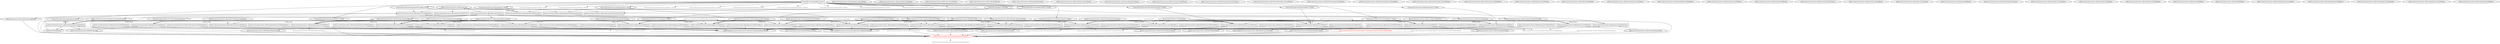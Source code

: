 digraph "" {
    subgraph "cluster_auth" {
      graph [fontsize="12.0", label="Module: auth", penwidth="0.5", style="rounded"];
      "github.com/cosmos/cosmos-sdk/x/auth.provideModule"[color="black", fontcolor="black", penwidth="1.5", shape="box"];
      "github.com/cosmos/cosmos-sdk/x/auth.provideModuleBasic"[color="black", fontcolor="black", penwidth="1.5", shape="box"];
    }

    subgraph "cluster_authz" {
      graph [fontsize="12.0", label="Module: authz", penwidth="0.5", style="rounded"];
      "github.com/cosmos/cosmos-sdk/x/authz/module.provideModule"[color="black", fontcolor="black", penwidth="1.5", shape="box"];
      "github.com/cosmos/cosmos-sdk/x/authz/module.provideModuleBasic"[color="black", fontcolor="black", penwidth="1.5", shape="box"];
    }

    subgraph "cluster_bank" {
      graph [fontsize="12.0", label="Module: bank", penwidth="0.5", style="rounded"];
      "github.com/cosmos/cosmos-sdk/x/bank.provideModule"[color="black", fontcolor="black", penwidth="1.5", shape="box"];
      "github.com/cosmos/cosmos-sdk/x/bank.provideModuleBasic"[color="black", fontcolor="black", penwidth="1.5", shape="box"];
    }

    subgraph "cluster_capability" {
      graph [fontsize="12.0", label="Module: capability", penwidth="0.5", style="rounded"];
      "github.com/cosmos/cosmos-sdk/x/capability.provideModule"[color="black", fontcolor="black", penwidth="1.5", shape="box"];
      "github.com/cosmos/cosmos-sdk/x/capability.provideModuleBasic"[color="black", fontcolor="black", penwidth="1.5", shape="box"];
    }

    subgraph "cluster_consensus" {
      graph [fontsize="12.0", label="Module: consensus", penwidth="0.5", style="rounded"];
      "github.com/cosmos/cosmos-sdk/x/consensus.provideModule"[color="black", fontcolor="black", penwidth="1.5", shape="box"];
      "github.com/cosmos/cosmos-sdk/x/consensus.provideModuleBasic"[color="black", fontcolor="black", penwidth="1.5", shape="box"];
    }

    subgraph "cluster_crisis" {
      graph [fontsize="12.0", label="Module: crisis", penwidth="0.5", style="rounded"];
      "github.com/cosmos/cosmos-sdk/x/crisis.provideModule"[color="black", fontcolor="black", penwidth="1.5", shape="box"];
      "github.com/cosmos/cosmos-sdk/x/crisis.provideModuleBasic"[color="black", fontcolor="black", penwidth="1.5", shape="box"];
    }

    subgraph "cluster_distribution" {
      graph [fontsize="12.0", label="Module: distribution", penwidth="0.5", style="rounded"];
      "github.com/cosmos/cosmos-sdk/x/distribution.provideModule"[color="black", fontcolor="black", penwidth="1.5", shape="box"];
      "github.com/cosmos/cosmos-sdk/x/distribution.provideModuleBasic"[color="black", fontcolor="black", penwidth="1.5", shape="box"];
    }

    subgraph "cluster_evidence" {
      graph [fontsize="12.0", label="Module: evidence", penwidth="0.5", style="rounded"];
      "github.com/cosmos/cosmos-sdk/x/evidence.provideModule"[color="black", fontcolor="black", penwidth="1.5", shape="box"];
      "github.com/cosmos/cosmos-sdk/x/evidence.provideModuleBasic"[color="black", fontcolor="black", penwidth="1.5", shape="box"];
    }

    subgraph "cluster_feegrant" {
      graph [fontsize="12.0", label="Module: feegrant", penwidth="0.5", style="rounded"];
      "github.com/cosmos/cosmos-sdk/x/feegrant/module.provideModule"[color="black", fontcolor="black", penwidth="1.5", shape="box"];
      "github.com/cosmos/cosmos-sdk/x/feegrant/module.provideModuleBasic"[color="black", fontcolor="black", penwidth="1.5", shape="box"];
    }

    subgraph "cluster_genutil" {
      graph [fontsize="12.0", label="Module: genutil", penwidth="0.5", style="rounded"];
      "github.com/cosmos/cosmos-sdk/x/genutil.provideModule"[color="black", fontcolor="black", penwidth="1.5", shape="box"];
      "github.com/cosmos/cosmos-sdk/x/genutil.provideModuleBasic"[color="black", fontcolor="black", penwidth="1.5", shape="box"];
    }

    subgraph "cluster_gov" {
      graph [fontsize="12.0", label="Module: gov", penwidth="0.5", style="rounded"];
      "github.com/cosmos/cosmos-sdk/x/gov.provideKeyTable"[color="black", fontcolor="black", penwidth="1.5", shape="box"];
      "github.com/cosmos/cosmos-sdk/x/gov.provideModule"[color="black", fontcolor="black", penwidth="1.5", shape="box"];
      "github.com/cosmos/cosmos-sdk/x/gov.provideModuleBasic"[color="black", fontcolor="black", penwidth="1.5", shape="box"];
    }

    subgraph "cluster_group" {
      graph [fontsize="12.0", label="Module: group", penwidth="0.5", style="rounded"];
      "github.com/cosmos/cosmos-sdk/x/group/module.provideModule"[color="black", fontcolor="black", penwidth="1.5", shape="box"];
      "github.com/cosmos/cosmos-sdk/x/group/module.provideModuleBasic"[color="black", fontcolor="black", penwidth="1.5", shape="box"];
    }

    subgraph "cluster_mint" {
      graph [fontsize="12.0", label="Module: mint", penwidth="0.5", style="rounded"];
      "github.com/cosmos/cosmos-sdk/x/mint.provideModule"[color="black", fontcolor="black", penwidth="1.5", shape="box"];
      "github.com/cosmos/cosmos-sdk/x/mint.provideModuleBasic"[color="black", fontcolor="black", penwidth="1.5", shape="box"];
    }

    subgraph "cluster_nft" {
      graph [fontsize="12.0", label="Module: nft", penwidth="0.5", style="rounded"];
      "github.com/cosmos/cosmos-sdk/x/nft/module.provideModule"[color="black", fontcolor="black", penwidth="1.5", shape="box"];
      "github.com/cosmos/cosmos-sdk/x/nft/module.provideModuleBasic"[color="black", fontcolor="black", penwidth="1.5", shape="box"];
    }

    subgraph "cluster_params" {
      graph [fontsize="12.0", label="Module: params", penwidth="0.5", style="rounded"];
      "github.com/cosmos/cosmos-sdk/x/params.provideModule"[color="black", fontcolor="black", penwidth="1.5", shape="box"];
      "github.com/cosmos/cosmos-sdk/x/params.provideModuleBasic"[color="black", fontcolor="black", penwidth="1.5", shape="box"];
      "github.com/cosmos/cosmos-sdk/x/params.provideSubspace"[color="black", fontcolor="black", penwidth="1.5", shape="box"];
    }

    subgraph "cluster_runtime" {
      graph [fontsize="12.0", label="Module: runtime", penwidth="0.5", style="rounded"];
      "github.com/cosmos/cosmos-sdk/runtime.provideAppBuilder"[color="black", fontcolor="black", penwidth="1.5", shape="box"];
      "github.com/cosmos/cosmos-sdk/runtime.provideCodecs"[color="black", fontcolor="black", penwidth="1.5", shape="box"];
      "github.com/cosmos/cosmos-sdk/runtime.provideDeliverTx"[color="black", fontcolor="black", penwidth="1.5", shape="box"];
      "github.com/cosmos/cosmos-sdk/runtime.provideKVStoreKey"[color="black", fontcolor="black", penwidth="1.5", shape="box"];
      "github.com/cosmos/cosmos-sdk/runtime.provideMemoryStoreKey"[color="black", fontcolor="black", penwidth="1.5", shape="box"];
      "github.com/cosmos/cosmos-sdk/runtime.provideTransientStoreKey"[color="black", fontcolor="black", penwidth="1.5", shape="box"];
    }

    subgraph "cluster_slashing" {
      graph [fontsize="12.0", label="Module: slashing", penwidth="0.5", style="rounded"];
      "github.com/cosmos/cosmos-sdk/x/slashing.provideModule"[color="black", fontcolor="black", penwidth="1.5", shape="box"];
      "github.com/cosmos/cosmos-sdk/x/slashing.provideModuleBasic"[color="black", fontcolor="black", penwidth="1.5", shape="box"];
    }

    subgraph "cluster_staking" {
      graph [fontsize="12.0", label="Module: staking", penwidth="0.5", style="rounded"];
      "github.com/cosmos/cosmos-sdk/x/staking.provideModule"[color="black", fontcolor="black", penwidth="1.5", shape="box"];
      "github.com/cosmos/cosmos-sdk/x/staking.provideModuleBasic"[color="black", fontcolor="black", penwidth="1.5", shape="box"];
    }

    subgraph "cluster_tx" {
      graph [fontsize="12.0", label="Module: tx", penwidth="0.5", style="rounded"];
      "github.com/cosmos/cosmos-sdk/x/auth/tx/module.provideModule"[color="black", fontcolor="black", penwidth="1.5", shape="box"];
    }

    subgraph "cluster_upgrade" {
      graph [fontsize="12.0", label="Module: upgrade", penwidth="0.5", style="rounded"];
      "github.com/cosmos/cosmos-sdk/x/upgrade.provideModule"[color="black", fontcolor="black", penwidth="1.5", shape="box"];
      "github.com/cosmos/cosmos-sdk/x/upgrade.provideModuleBasic"[color="black", fontcolor="black", penwidth="1.5", shape="box"];
    }

    subgraph "cluster_vesting" {
      graph [fontsize="12.0", label="Module: vesting", penwidth="0.5", style="rounded"];
      "github.com/cosmos/cosmos-sdk/x/auth/vesting.provideModule"[color="black", fontcolor="black", penwidth="1.5", shape="box"];
      "github.com/cosmos/cosmos-sdk/x/auth/vesting.provideModuleBasic"[color="black", fontcolor="black", penwidth="1.5", shape="box"];
    }

  "*cosmossdk.io/api/cosmos/app/runtime/v1alpha1.Module"[color="black", fontcolor="black", penwidth="1.5"];
  "*cosmossdk.io/api/cosmos/app/v1alpha1.Config"[color="lightgrey", fontcolor="dimgrey", penwidth="0.5"];
  "*cosmossdk.io/api/cosmos/auth/module/v1.Module"[color="black", fontcolor="black", penwidth="1.5"];
  "*cosmossdk.io/api/cosmos/authz/module/v1.Module"[color="lightgrey", fontcolor="dimgrey", penwidth="0.5"];
  "*cosmossdk.io/api/cosmos/bank/module/v1.Module"[color="black", fontcolor="black", penwidth="1.5"];
  "*cosmossdk.io/api/cosmos/capability/module/v1.Module"[color="black", fontcolor="black", penwidth="1.5"];
  "*cosmossdk.io/api/cosmos/consensus/module/v1.Module"[color="lightgrey", fontcolor="dimgrey", penwidth="0.5"];
  "*cosmossdk.io/api/cosmos/crisis/module/v1.Module"[color="black", fontcolor="black", penwidth="1.5"];
  "*cosmossdk.io/api/cosmos/distribution/module/v1.Module"[color="black", fontcolor="black", penwidth="1.5"];
  "*cosmossdk.io/api/cosmos/evidence/module/v1.Module"[color="lightgrey", fontcolor="dimgrey", penwidth="0.5"];
  "*cosmossdk.io/api/cosmos/feegrant/module/v1.Module"[color="lightgrey", fontcolor="dimgrey", penwidth="0.5"];
  "*cosmossdk.io/api/cosmos/genutil/module/v1.Module"[color="lightgrey", fontcolor="dimgrey", penwidth="0.5"];
  "*cosmossdk.io/api/cosmos/gov/module/v1.Module"[color="black", fontcolor="black", penwidth="1.5"];
  "*cosmossdk.io/api/cosmos/group/module/v1.Module"[color="black", fontcolor="black", penwidth="1.5"];
  "*cosmossdk.io/api/cosmos/mint/module/v1.Module"[color="black", fontcolor="black", penwidth="1.5"];
  "*cosmossdk.io/api/cosmos/nft/module/v1.Module"[color="lightgrey", fontcolor="dimgrey", penwidth="0.5"];
  "*cosmossdk.io/api/cosmos/params/module/v1.Module"[color="lightgrey", fontcolor="dimgrey", penwidth="0.5"];
  "*cosmossdk.io/api/cosmos/slashing/module/v1.Module"[color="lightgrey", fontcolor="dimgrey", penwidth="0.5"];
  "*cosmossdk.io/api/cosmos/staking/module/v1.Module"[color="black", fontcolor="black", penwidth="1.5"];
  "*cosmossdk.io/api/cosmos/tx/module/v1.Module"[color="black", fontcolor="black", penwidth="1.5"];
  "*cosmossdk.io/api/cosmos/upgrade/module/v1.Module"[color="black", fontcolor="black", penwidth="1.5"];
  "*cosmossdk.io/api/cosmos/vesting/module/v1.Module"[color="lightgrey", fontcolor="dimgrey", penwidth="0.5"];
  "*github.com/cosmos/cosmos-sdk/baseapp.MsgServiceRouter"[color="black", fontcolor="black", penwidth="1.5"];
  "*github.com/cosmos/cosmos-sdk/codec.LegacyAmino"[color="black", fontcolor="black", penwidth="1.5"];
  "*github.com/cosmos/cosmos-sdk/runtime.App"[color="black", fontcolor="black", penwidth="1.5"];
  "*github.com/cosmos/cosmos-sdk/runtime.AppBuilder"[color="black", fontcolor="black", penwidth="1.5"];
  "*github.com/cosmos/cosmos-sdk/store/types.KVStoreKey"[color="black", fontcolor="black", penwidth="1.5"];
  "*github.com/cosmos/cosmos-sdk/store/types.MemoryStoreKey"[color="black", fontcolor="black", penwidth="1.5"];
  "*github.com/cosmos/cosmos-sdk/store/types.TransientStoreKey"[color="black", fontcolor="black", penwidth="1.5"];
  "*github.com/cosmos/cosmos-sdk/x/capability/keeper.Keeper"[color="black", fontcolor="black", penwidth="1.5"];
  "*github.com/cosmos/cosmos-sdk/x/crisis/keeper.Keeper"[color="black", fontcolor="black", penwidth="1.5"];
  "*github.com/cosmos/cosmos-sdk/x/gov/keeper.Keeper"[color="black", fontcolor="black", penwidth="1.5"];
  "*github.com/cosmos/cosmos-sdk/x/staking/keeper.Keeper"[color="black", fontcolor="black", penwidth="1.5"];
  "[]github.com/cosmos/cosmos-sdk/x/gov/types/v1beta1.HandlerRoute"[color="lightgrey", comment="many-per-container", fontcolor="dimgrey", penwidth="0.5"];
  "[]runtime.BaseAppOption"[color="black", comment="many-per-container", fontcolor="black", penwidth="1.5"];
  "cosmossdk.io/core/appconfig.Compose"[color="black", fontcolor="black", penwidth="1.5", shape="box"];
  "cosmossdk.io/depinject.ModuleKey"[color="black", fontcolor="black", penwidth="1.5"];
  "cosmossdk.io/depinject.OwnModuleKey"[color="black", fontcolor="black", penwidth="1.5"];
  "func(types.RequestDeliverTx) types.ResponseDeliverTx"[color="black", fontcolor="black", penwidth="1.5"];
  "github.com/cosmos/cosmos-sdk/client.TxConfig"[color="black", fontcolor="black", penwidth="1.5"];
  "github.com/cosmos/cosmos-sdk/codec.Codec"[color="black", fontcolor="black", penwidth="1.5"];
  "github.com/cosmos/cosmos-sdk/codec.ProtoCodecMarshaler"[color="black", fontcolor="black", penwidth="1.5"];
  "github.com/cosmos/cosmos-sdk/codec/types.InterfaceRegistry"[color="black", fontcolor="black", penwidth="1.5"];
  "github.com/cosmos/cosmos-sdk/server/types.AppOptions"[color="black", fontcolor="black", penwidth="1.5"];
  "github.com/cosmos/cosmos-sdk/x/auth/ante.AccountKeeper"[color="black", fontcolor="black", penwidth="1.5"];
  "github.com/cosmos/cosmos-sdk/x/auth/exported.Subspace"[color="black", fontcolor="black", penwidth="1.5"];
  "github.com/cosmos/cosmos-sdk/x/auth/keeper.AccountKeeper"[color="black", fontcolor="black", penwidth="1.5"];
  "github.com/cosmos/cosmos-sdk/x/auth/types.BankKeeper"[color="black", fontcolor="black", penwidth="1.5"];
  "github.com/cosmos/cosmos-sdk/x/auth/vesting/types.BankKeeper"[color="black", fontcolor="black", penwidth="1.5"];
  "github.com/cosmos/cosmos-sdk/x/authz.AccountKeeper"[color="black", fontcolor="black", penwidth="1.5"];
  "github.com/cosmos/cosmos-sdk/x/authz.BankKeeper"[color="black", fontcolor="black", penwidth="1.5"];
  "github.com/cosmos/cosmos-sdk/x/authz/keeper.Keeper"[color="lightgrey", fontcolor="dimgrey", penwidth="0.5"];
  "github.com/cosmos/cosmos-sdk/x/bank/exported.Subspace"[color="black", fontcolor="black", penwidth="1.5"];
  "github.com/cosmos/cosmos-sdk/x/bank/keeper.BaseKeeper"[color="lightgrey", fontcolor="dimgrey", penwidth="0.5"];
  "github.com/cosmos/cosmos-sdk/x/bank/keeper.Keeper"[color="black", fontcolor="black", penwidth="1.5"];
  "github.com/cosmos/cosmos-sdk/x/bank/types.AccountKeeper"[color="black", fontcolor="black", penwidth="1.5"];
  "github.com/cosmos/cosmos-sdk/x/consensus/keeper.Keeper"[color="lightgrey", fontcolor="dimgrey", penwidth="0.5"];
  "github.com/cosmos/cosmos-sdk/x/crisis/exported.Subspace"[color="black", fontcolor="black", penwidth="1.5"];
  "github.com/cosmos/cosmos-sdk/x/crisis/types.SupplyKeeper"[color="black", fontcolor="black", penwidth="1.5"];
  "github.com/cosmos/cosmos-sdk/x/distribution/exported.Subspace"[color="black", fontcolor="black", penwidth="1.5"];
  "github.com/cosmos/cosmos-sdk/x/distribution/keeper.Keeper"[color="black", fontcolor="black", penwidth="1.5"];
  "github.com/cosmos/cosmos-sdk/x/distribution/types.AccountKeeper"[color="black", fontcolor="black", penwidth="1.5"];
  "github.com/cosmos/cosmos-sdk/x/distribution/types.BankKeeper"[color="black", fontcolor="black", penwidth="1.5"];
  "github.com/cosmos/cosmos-sdk/x/distribution/types.StakingKeeper"[color="black", fontcolor="black", penwidth="1.5"];
  "github.com/cosmos/cosmos-sdk/x/evidence/keeper.Keeper"[color="lightgrey", fontcolor="dimgrey", penwidth="0.5"];
  "github.com/cosmos/cosmos-sdk/x/evidence/types.SlashingKeeper"[color="black", fontcolor="black", penwidth="1.5"];
  "github.com/cosmos/cosmos-sdk/x/evidence/types.StakingKeeper"[color="black", fontcolor="black", penwidth="1.5"];
  "github.com/cosmos/cosmos-sdk/x/feegrant.AccountKeeper"[color="black", fontcolor="black", penwidth="1.5"];
  "github.com/cosmos/cosmos-sdk/x/feegrant.BankKeeper"[color="black", fontcolor="black", penwidth="1.5"];
  "github.com/cosmos/cosmos-sdk/x/feegrant/keeper.Keeper"[color="black", fontcolor="black", penwidth="1.5"];
  "github.com/cosmos/cosmos-sdk/x/genutil/types.AccountKeeper"[color="black", fontcolor="black", penwidth="1.5"];
  "github.com/cosmos/cosmos-sdk/x/genutil/types.StakingKeeper"[color="black", fontcolor="black", penwidth="1.5"];
  "github.com/cosmos/cosmos-sdk/x/gov/types.AccountKeeper"[color="black", fontcolor="black", penwidth="1.5"];
  "github.com/cosmos/cosmos-sdk/x/gov/types.BankKeeper"[color="black", fontcolor="black", penwidth="1.5"];
  "github.com/cosmos/cosmos-sdk/x/gov/types.ParamSubspace"[color="black", fontcolor="black", penwidth="1.5"];
  "github.com/cosmos/cosmos-sdk/x/gov/types.StakingKeeper"[color="black", fontcolor="black", penwidth="1.5"];
  "github.com/cosmos/cosmos-sdk/x/group.AccountKeeper"[color="black", fontcolor="black", penwidth="1.5"];
  "github.com/cosmos/cosmos-sdk/x/group.BankKeeper"[color="black", fontcolor="black", penwidth="1.5"];
  "github.com/cosmos/cosmos-sdk/x/group/keeper.Keeper"[color="lightgrey", fontcolor="dimgrey", penwidth="0.5"];
  "github.com/cosmos/cosmos-sdk/x/mint/exported.Subspace"[color="black", fontcolor="black", penwidth="1.5"];
  "github.com/cosmos/cosmos-sdk/x/mint/keeper.Keeper"[color="black", fontcolor="black", penwidth="1.5"];
  "github.com/cosmos/cosmos-sdk/x/mint/types.AccountKeeper"[color="black", fontcolor="black", penwidth="1.5"];
  "github.com/cosmos/cosmos-sdk/x/mint/types.BankKeeper"[color="black", fontcolor="black", penwidth="1.5"];
  "github.com/cosmos/cosmos-sdk/x/mint/types.StakingKeeper"[color="black", fontcolor="black", penwidth="1.5"];
  "github.com/cosmos/cosmos-sdk/x/nft.AccountKeeper"[color="black", fontcolor="black", penwidth="1.5"];
  "github.com/cosmos/cosmos-sdk/x/nft.BankKeeper"[color="black", fontcolor="black", penwidth="1.5"];
  "github.com/cosmos/cosmos-sdk/x/nft/keeper.Keeper"[color="lightgrey", fontcolor="dimgrey", penwidth="0.5"];
  "github.com/cosmos/cosmos-sdk/x/params/keeper.Keeper"[color="black", fontcolor="black", penwidth="1.5"];
  "github.com/cosmos/cosmos-sdk/x/params/types.Subspace"[color="lightgrey", fontcolor="dimgrey", penwidth="0.5"];
  "github.com/cosmos/cosmos-sdk/x/slashing/exported.Subspace"[color="black", fontcolor="black", penwidth="1.5"];
  "github.com/cosmos/cosmos-sdk/x/slashing/keeper.Keeper"[color="black", fontcolor="black", penwidth="1.5"];
  "github.com/cosmos/cosmos-sdk/x/slashing/types.AccountKeeper"[color="black", fontcolor="black", penwidth="1.5"];
  "github.com/cosmos/cosmos-sdk/x/slashing/types.BankKeeper"[color="black", fontcolor="black", penwidth="1.5"];
  "github.com/cosmos/cosmos-sdk/x/slashing/types.StakingKeeper"[color="black", fontcolor="black", penwidth="1.5"];
  "github.com/cosmos/cosmos-sdk/x/staking/exported.Subspace"[color="black", fontcolor="black", penwidth="1.5"];
  "github.com/cosmos/cosmos-sdk/x/staking/types.AccountKeeper"[color="black", fontcolor="black", penwidth="1.5"];
  "github.com/cosmos/cosmos-sdk/x/staking/types.BankKeeper"[color="black", fontcolor="black", penwidth="1.5"];
  "github.com/cosmos/cosmos-sdk/x/upgrade/keeper.Keeper"[color="black", fontcolor="black", penwidth="1.5"];
  "github.com/cosmos/ibc-go/v5/modules/apps/27-interchain-accounts/controller/keeper.Keeper"[color="red", fontcolor="red", penwidth="0.5"];
  "github.com/cosmos/ibc-go/v5/modules/apps/27-interchain-accounts/host/keeper.Keeper"[color="lightgrey", fontcolor="dimgrey", penwidth="0.5"];
  "github.com/cosmos/ibc-go/v5/modules/apps/transfer/keeper.Keeper"[color="lightgrey", fontcolor="dimgrey", penwidth="0.5"];
  "github.com/cosmos/ibc-go/v5/testing/simapp.EmptyAppOptions"[color="lightgrey", fontcolor="dimgrey", penwidth="0.5"];
  "github.com/cosmos/ibc-go/v5/testing/simapp.NewSimApp"[color="red", fontcolor="red", penwidth="1.5", shape="hexagon"];
  "map[string][]uint8"[color="lightgrey", fontcolor="dimgrey", penwidth="0.5"];
  "map[string]github.com/cosmos/cosmos-sdk/runtime.AppModuleBasicWrapper"[color="black", comment="one-per-module", fontcolor="black", penwidth="1.5"];
  "map[string]github.com/cosmos/cosmos-sdk/runtime.AppModuleWrapper"[color="black", comment="one-per-module", fontcolor="black", penwidth="1.5"];
  "map[string]github.com/cosmos/cosmos-sdk/x/params/types.KeyTable"[color="black", comment="one-per-module", fontcolor="black", penwidth="1.5"];
  "map[string]github.com/cosmos/cosmos-sdk/x/staking/types.StakingHooksWrapper"[color="lightgrey", comment="one-per-module", fontcolor="dimgrey", penwidth="0.5"];
  "types.InflationCalculationFn"[color="lightgrey", fontcolor="dimgrey", penwidth="0.5"];
  "cosmossdk.io/core/appconfig.Compose" -> "*cosmossdk.io/api/cosmos/app/v1alpha1.Config";
  "cosmossdk.io/core/appconfig.Compose" -> "*cosmossdk.io/api/cosmos/app/runtime/v1alpha1.Module";
  "map[string]github.com/cosmos/cosmos-sdk/runtime.AppModuleBasicWrapper" -> "github.com/cosmos/cosmos-sdk/runtime.provideCodecs";
  "github.com/cosmos/cosmos-sdk/runtime.provideCodecs" -> "github.com/cosmos/cosmos-sdk/codec/types.InterfaceRegistry";
  "github.com/cosmos/cosmos-sdk/runtime.provideCodecs" -> "github.com/cosmos/cosmos-sdk/codec.Codec";
  "github.com/cosmos/cosmos-sdk/runtime.provideCodecs" -> "*github.com/cosmos/cosmos-sdk/codec.LegacyAmino";
  "github.com/cosmos/cosmos-sdk/runtime.provideCodecs" -> "*github.com/cosmos/cosmos-sdk/runtime.App";
  "github.com/cosmos/cosmos-sdk/runtime.provideCodecs" -> "github.com/cosmos/cosmos-sdk/codec.ProtoCodecMarshaler";
  "github.com/cosmos/cosmos-sdk/runtime.provideCodecs" -> "*github.com/cosmos/cosmos-sdk/baseapp.MsgServiceRouter";
  "*cosmossdk.io/api/cosmos/app/runtime/v1alpha1.Module" -> "github.com/cosmos/cosmos-sdk/runtime.provideAppBuilder";
  "*github.com/cosmos/cosmos-sdk/runtime.App" -> "github.com/cosmos/cosmos-sdk/runtime.provideAppBuilder";
  "map[string]github.com/cosmos/cosmos-sdk/runtime.AppModuleWrapper" -> "github.com/cosmos/cosmos-sdk/runtime.provideAppBuilder";
  "[]runtime.BaseAppOption" -> "github.com/cosmos/cosmos-sdk/runtime.provideAppBuilder";
  "github.com/cosmos/cosmos-sdk/runtime.provideAppBuilder" -> "*github.com/cosmos/cosmos-sdk/runtime.AppBuilder";
  "*cosmossdk.io/api/cosmos/app/runtime/v1alpha1.Module" -> "github.com/cosmos/cosmos-sdk/runtime.provideKVStoreKey";
  "cosmossdk.io/depinject.ModuleKey" -> "github.com/cosmos/cosmos-sdk/runtime.provideKVStoreKey";
  "*github.com/cosmos/cosmos-sdk/runtime.App" -> "github.com/cosmos/cosmos-sdk/runtime.provideKVStoreKey";
  "github.com/cosmos/cosmos-sdk/runtime.provideKVStoreKey" -> "*github.com/cosmos/cosmos-sdk/store/types.KVStoreKey";
  "cosmossdk.io/depinject.ModuleKey" -> "github.com/cosmos/cosmos-sdk/runtime.provideTransientStoreKey";
  "*github.com/cosmos/cosmos-sdk/runtime.App" -> "github.com/cosmos/cosmos-sdk/runtime.provideTransientStoreKey";
  "github.com/cosmos/cosmos-sdk/runtime.provideTransientStoreKey" -> "*github.com/cosmos/cosmos-sdk/store/types.TransientStoreKey";
  "cosmossdk.io/depinject.ModuleKey" -> "github.com/cosmos/cosmos-sdk/runtime.provideMemoryStoreKey";
  "*github.com/cosmos/cosmos-sdk/runtime.App" -> "github.com/cosmos/cosmos-sdk/runtime.provideMemoryStoreKey";
  "github.com/cosmos/cosmos-sdk/runtime.provideMemoryStoreKey" -> "*github.com/cosmos/cosmos-sdk/store/types.MemoryStoreKey";
  "*github.com/cosmos/cosmos-sdk/runtime.App" -> "github.com/cosmos/cosmos-sdk/runtime.provideDeliverTx";
  "github.com/cosmos/cosmos-sdk/runtime.provideDeliverTx" -> "func(types.RequestDeliverTx) types.ResponseDeliverTx";
  "cosmossdk.io/core/appconfig.Compose" -> "*cosmossdk.io/api/cosmos/auth/module/v1.Module";
  "github.com/cosmos/cosmos-sdk/x/auth.provideModuleBasic" -> "map[string]github.com/cosmos/cosmos-sdk/runtime.AppModuleBasicWrapper";
  "*cosmossdk.io/api/cosmos/auth/module/v1.Module" -> "github.com/cosmos/cosmos-sdk/x/auth.provideModule";
  "*github.com/cosmos/cosmos-sdk/store/types.KVStoreKey" -> "github.com/cosmos/cosmos-sdk/x/auth.provideModule";
  "github.com/cosmos/cosmos-sdk/codec.Codec" -> "github.com/cosmos/cosmos-sdk/x/auth.provideModule";
  "github.com/cosmos/cosmos-sdk/x/auth/exported.Subspace" -> "github.com/cosmos/cosmos-sdk/x/auth.provideModule";
  "github.com/cosmos/cosmos-sdk/x/auth.provideModule" -> "github.com/cosmos/cosmos-sdk/x/auth/keeper.AccountKeeper";
  "github.com/cosmos/cosmos-sdk/x/auth.provideModule" -> "map[string]github.com/cosmos/cosmos-sdk/runtime.AppModuleWrapper";
  "cosmossdk.io/core/appconfig.Compose" -> "*cosmossdk.io/api/cosmos/vesting/module/v1.Module";
  "github.com/cosmos/cosmos-sdk/x/auth/vesting.provideModuleBasic" -> "map[string]github.com/cosmos/cosmos-sdk/runtime.AppModuleBasicWrapper";
  "github.com/cosmos/cosmos-sdk/x/auth/keeper.AccountKeeper" -> "github.com/cosmos/cosmos-sdk/x/auth/vesting.provideModule";
  "github.com/cosmos/cosmos-sdk/x/auth/vesting/types.BankKeeper" -> "github.com/cosmos/cosmos-sdk/x/auth/vesting.provideModule";
  "github.com/cosmos/cosmos-sdk/x/auth/vesting.provideModule" -> "map[string]github.com/cosmos/cosmos-sdk/runtime.AppModuleWrapper";
  "cosmossdk.io/core/appconfig.Compose" -> "*cosmossdk.io/api/cosmos/bank/module/v1.Module";
  "github.com/cosmos/cosmos-sdk/x/bank.provideModuleBasic" -> "map[string]github.com/cosmos/cosmos-sdk/runtime.AppModuleBasicWrapper";
  "cosmossdk.io/depinject.OwnModuleKey" -> "github.com/cosmos/cosmos-sdk/x/bank.provideModule";
  "*cosmossdk.io/api/cosmos/bank/module/v1.Module" -> "github.com/cosmos/cosmos-sdk/x/bank.provideModule";
  "github.com/cosmos/cosmos-sdk/codec.Codec" -> "github.com/cosmos/cosmos-sdk/x/bank.provideModule";
  "*github.com/cosmos/cosmos-sdk/store/types.KVStoreKey" -> "github.com/cosmos/cosmos-sdk/x/bank.provideModule";
  "github.com/cosmos/cosmos-sdk/x/auth/keeper.AccountKeeper" -> "github.com/cosmos/cosmos-sdk/x/bank.provideModule";
  "map[string][]uint8" -> "github.com/cosmos/cosmos-sdk/x/bank.provideModule";
  "github.com/cosmos/cosmos-sdk/x/bank/exported.Subspace" -> "github.com/cosmos/cosmos-sdk/x/bank.provideModule";
  "github.com/cosmos/cosmos-sdk/x/bank.provideModule" -> "github.com/cosmos/cosmos-sdk/x/bank/keeper.BaseKeeper";
  "github.com/cosmos/cosmos-sdk/x/bank.provideModule" -> "map[string]github.com/cosmos/cosmos-sdk/runtime.AppModuleWrapper";
  "cosmossdk.io/core/appconfig.Compose" -> "*cosmossdk.io/api/cosmos/staking/module/v1.Module";
  "github.com/cosmos/cosmos-sdk/x/staking.provideModuleBasic" -> "map[string]github.com/cosmos/cosmos-sdk/runtime.AppModuleBasicWrapper";
  "*cosmossdk.io/api/cosmos/staking/module/v1.Module" -> "github.com/cosmos/cosmos-sdk/x/staking.provideModule";
  "github.com/cosmos/cosmos-sdk/x/auth/keeper.AccountKeeper" -> "github.com/cosmos/cosmos-sdk/x/staking.provideModule";
  "github.com/cosmos/cosmos-sdk/x/bank/keeper.BaseKeeper" -> "github.com/cosmos/cosmos-sdk/x/staking.provideModule";
  "github.com/cosmos/cosmos-sdk/codec.Codec" -> "github.com/cosmos/cosmos-sdk/x/staking.provideModule";
  "*github.com/cosmos/cosmos-sdk/store/types.KVStoreKey" -> "github.com/cosmos/cosmos-sdk/x/staking.provideModule";
  "cosmossdk.io/depinject.OwnModuleKey" -> "github.com/cosmos/cosmos-sdk/x/staking.provideModule";
  "map[string][]uint8" -> "github.com/cosmos/cosmos-sdk/x/staking.provideModule";
  "github.com/cosmos/cosmos-sdk/x/staking/exported.Subspace" -> "github.com/cosmos/cosmos-sdk/x/staking.provideModule";
  "github.com/cosmos/cosmos-sdk/x/staking.provideModule" -> "*github.com/cosmos/cosmos-sdk/x/staking/keeper.Keeper";
  "github.com/cosmos/cosmos-sdk/x/staking.provideModule" -> "map[string]github.com/cosmos/cosmos-sdk/runtime.AppModuleWrapper";
  "cosmossdk.io/core/appconfig.Compose" -> "*cosmossdk.io/api/cosmos/slashing/module/v1.Module";
  "github.com/cosmos/cosmos-sdk/x/slashing.provideModuleBasic" -> "map[string]github.com/cosmos/cosmos-sdk/runtime.AppModuleBasicWrapper";
  "cosmossdk.io/depinject.OwnModuleKey" -> "github.com/cosmos/cosmos-sdk/x/slashing.provideModule";
  "*github.com/cosmos/cosmos-sdk/store/types.KVStoreKey" -> "github.com/cosmos/cosmos-sdk/x/slashing.provideModule";
  "github.com/cosmos/cosmos-sdk/codec.Codec" -> "github.com/cosmos/cosmos-sdk/x/slashing.provideModule";
  "*github.com/cosmos/cosmos-sdk/codec.LegacyAmino" -> "github.com/cosmos/cosmos-sdk/x/slashing.provideModule";
  "map[string][]uint8" -> "github.com/cosmos/cosmos-sdk/x/slashing.provideModule";
  "github.com/cosmos/cosmos-sdk/x/auth/keeper.AccountKeeper" -> "github.com/cosmos/cosmos-sdk/x/slashing.provideModule";
  "github.com/cosmos/cosmos-sdk/x/bank/keeper.BaseKeeper" -> "github.com/cosmos/cosmos-sdk/x/slashing.provideModule";
  "*github.com/cosmos/cosmos-sdk/x/staking/keeper.Keeper" -> "github.com/cosmos/cosmos-sdk/x/slashing.provideModule";
  "github.com/cosmos/cosmos-sdk/x/slashing/exported.Subspace" -> "github.com/cosmos/cosmos-sdk/x/slashing.provideModule";
  "github.com/cosmos/cosmos-sdk/x/slashing.provideModule" -> "github.com/cosmos/cosmos-sdk/x/slashing/keeper.Keeper";
  "github.com/cosmos/cosmos-sdk/x/slashing.provideModule" -> "map[string]github.com/cosmos/cosmos-sdk/runtime.AppModuleWrapper";
  "github.com/cosmos/cosmos-sdk/x/slashing.provideModule" -> "map[string]github.com/cosmos/cosmos-sdk/x/staking/types.StakingHooksWrapper";
  "cosmossdk.io/core/appconfig.Compose" -> "*cosmossdk.io/api/cosmos/params/module/v1.Module";
  "github.com/cosmos/cosmos-sdk/x/params.provideModuleBasic" -> "map[string]github.com/cosmos/cosmos-sdk/runtime.AppModuleBasicWrapper";
  "*github.com/cosmos/cosmos-sdk/store/types.KVStoreKey" -> "github.com/cosmos/cosmos-sdk/x/params.provideModule";
  "*github.com/cosmos/cosmos-sdk/store/types.TransientStoreKey" -> "github.com/cosmos/cosmos-sdk/x/params.provideModule";
  "github.com/cosmos/cosmos-sdk/codec.Codec" -> "github.com/cosmos/cosmos-sdk/x/params.provideModule";
  "*github.com/cosmos/cosmos-sdk/codec.LegacyAmino" -> "github.com/cosmos/cosmos-sdk/x/params.provideModule";
  "github.com/cosmos/cosmos-sdk/x/params.provideModule" -> "github.com/cosmos/cosmos-sdk/x/params/keeper.Keeper";
  "github.com/cosmos/cosmos-sdk/x/params.provideModule" -> "map[string]github.com/cosmos/cosmos-sdk/runtime.AppModuleWrapper";
  "github.com/cosmos/cosmos-sdk/x/params.provideModule" -> "[]github.com/cosmos/cosmos-sdk/x/gov/types/v1beta1.HandlerRoute";
  "cosmossdk.io/depinject.ModuleKey" -> "github.com/cosmos/cosmos-sdk/x/params.provideSubspace";
  "github.com/cosmos/cosmos-sdk/x/params/keeper.Keeper" -> "github.com/cosmos/cosmos-sdk/x/params.provideSubspace";
  "map[string]github.com/cosmos/cosmos-sdk/x/params/types.KeyTable" -> "github.com/cosmos/cosmos-sdk/x/params.provideSubspace";
  "github.com/cosmos/cosmos-sdk/x/params.provideSubspace" -> "github.com/cosmos/cosmos-sdk/x/params/types.Subspace";
  "cosmossdk.io/core/appconfig.Compose" -> "*cosmossdk.io/api/cosmos/tx/module/v1.Module";
  "*cosmossdk.io/api/cosmos/tx/module/v1.Module" -> "github.com/cosmos/cosmos-sdk/x/auth/tx/module.provideModule";
  "github.com/cosmos/cosmos-sdk/codec.ProtoCodecMarshaler" -> "github.com/cosmos/cosmos-sdk/x/auth/tx/module.provideModule";
  "github.com/cosmos/cosmos-sdk/x/auth/keeper.AccountKeeper" -> "github.com/cosmos/cosmos-sdk/x/auth/tx/module.provideModule";
  "github.com/cosmos/cosmos-sdk/x/bank/keeper.BaseKeeper" -> "github.com/cosmos/cosmos-sdk/x/auth/tx/module.provideModule";
  "github.com/cosmos/cosmos-sdk/x/feegrant/keeper.Keeper" -> "github.com/cosmos/cosmos-sdk/x/auth/tx/module.provideModule";
  "github.com/cosmos/cosmos-sdk/x/auth/tx/module.provideModule" -> "github.com/cosmos/cosmos-sdk/client.TxConfig";
  "github.com/cosmos/cosmos-sdk/x/auth/tx/module.provideModule" -> "[]runtime.BaseAppOption";
  "cosmossdk.io/core/appconfig.Compose" -> "*cosmossdk.io/api/cosmos/genutil/module/v1.Module";
  "github.com/cosmos/cosmos-sdk/x/genutil.provideModuleBasic" -> "map[string]github.com/cosmos/cosmos-sdk/runtime.AppModuleBasicWrapper";
  "github.com/cosmos/cosmos-sdk/x/auth/keeper.AccountKeeper" -> "github.com/cosmos/cosmos-sdk/x/genutil.provideModule";
  "*github.com/cosmos/cosmos-sdk/x/staking/keeper.Keeper" -> "github.com/cosmos/cosmos-sdk/x/genutil.provideModule";
  "func(types.RequestDeliverTx) types.ResponseDeliverTx" -> "github.com/cosmos/cosmos-sdk/x/genutil.provideModule";
  "github.com/cosmos/cosmos-sdk/client.TxConfig" -> "github.com/cosmos/cosmos-sdk/x/genutil.provideModule";
  "github.com/cosmos/cosmos-sdk/x/genutil.provideModule" -> "map[string]github.com/cosmos/cosmos-sdk/runtime.AppModuleWrapper";
  "cosmossdk.io/core/appconfig.Compose" -> "*cosmossdk.io/api/cosmos/authz/module/v1.Module";
  "github.com/cosmos/cosmos-sdk/x/authz/module.provideModuleBasic" -> "map[string]github.com/cosmos/cosmos-sdk/runtime.AppModuleBasicWrapper";
  "*github.com/cosmos/cosmos-sdk/store/types.KVStoreKey" -> "github.com/cosmos/cosmos-sdk/x/authz/module.provideModule";
  "github.com/cosmos/cosmos-sdk/codec.Codec" -> "github.com/cosmos/cosmos-sdk/x/authz/module.provideModule";
  "github.com/cosmos/cosmos-sdk/x/auth/keeper.AccountKeeper" -> "github.com/cosmos/cosmos-sdk/x/authz/module.provideModule";
  "github.com/cosmos/cosmos-sdk/x/bank/keeper.BaseKeeper" -> "github.com/cosmos/cosmos-sdk/x/authz/module.provideModule";
  "github.com/cosmos/cosmos-sdk/codec/types.InterfaceRegistry" -> "github.com/cosmos/cosmos-sdk/x/authz/module.provideModule";
  "*github.com/cosmos/cosmos-sdk/baseapp.MsgServiceRouter" -> "github.com/cosmos/cosmos-sdk/x/authz/module.provideModule";
  "github.com/cosmos/cosmos-sdk/x/authz/module.provideModule" -> "github.com/cosmos/cosmos-sdk/x/authz/keeper.Keeper";
  "github.com/cosmos/cosmos-sdk/x/authz/module.provideModule" -> "map[string]github.com/cosmos/cosmos-sdk/runtime.AppModuleWrapper";
  "cosmossdk.io/core/appconfig.Compose" -> "*cosmossdk.io/api/cosmos/upgrade/module/v1.Module";
  "github.com/cosmos/cosmos-sdk/x/upgrade.provideModuleBasic" -> "map[string]github.com/cosmos/cosmos-sdk/runtime.AppModuleBasicWrapper";
  "cosmossdk.io/depinject.OwnModuleKey" -> "github.com/cosmos/cosmos-sdk/x/upgrade.provideModule";
  "*cosmossdk.io/api/cosmos/upgrade/module/v1.Module" -> "github.com/cosmos/cosmos-sdk/x/upgrade.provideModule";
  "*github.com/cosmos/cosmos-sdk/store/types.KVStoreKey" -> "github.com/cosmos/cosmos-sdk/x/upgrade.provideModule";
  "github.com/cosmos/cosmos-sdk/codec.Codec" -> "github.com/cosmos/cosmos-sdk/x/upgrade.provideModule";
  "github.com/cosmos/cosmos-sdk/server/types.AppOptions" -> "github.com/cosmos/cosmos-sdk/x/upgrade.provideModule";
  "map[string][]uint8" -> "github.com/cosmos/cosmos-sdk/x/upgrade.provideModule";
  "github.com/cosmos/cosmos-sdk/x/upgrade.provideModule" -> "github.com/cosmos/cosmos-sdk/x/upgrade/keeper.Keeper";
  "github.com/cosmos/cosmos-sdk/x/upgrade.provideModule" -> "map[string]github.com/cosmos/cosmos-sdk/runtime.AppModuleWrapper";
  "github.com/cosmos/cosmos-sdk/x/upgrade.provideModule" -> "[]github.com/cosmos/cosmos-sdk/x/gov/types/v1beta1.HandlerRoute";
  "cosmossdk.io/core/appconfig.Compose" -> "*cosmossdk.io/api/cosmos/distribution/module/v1.Module";
  "github.com/cosmos/cosmos-sdk/x/distribution.provideModuleBasic" -> "map[string]github.com/cosmos/cosmos-sdk/runtime.AppModuleBasicWrapper";
  "cosmossdk.io/depinject.OwnModuleKey" -> "github.com/cosmos/cosmos-sdk/x/distribution.provideModule";
  "*cosmossdk.io/api/cosmos/distribution/module/v1.Module" -> "github.com/cosmos/cosmos-sdk/x/distribution.provideModule";
  "*github.com/cosmos/cosmos-sdk/store/types.KVStoreKey" -> "github.com/cosmos/cosmos-sdk/x/distribution.provideModule";
  "github.com/cosmos/cosmos-sdk/codec.Codec" -> "github.com/cosmos/cosmos-sdk/x/distribution.provideModule";
  "map[string][]uint8" -> "github.com/cosmos/cosmos-sdk/x/distribution.provideModule";
  "github.com/cosmos/cosmos-sdk/x/auth/keeper.AccountKeeper" -> "github.com/cosmos/cosmos-sdk/x/distribution.provideModule";
  "github.com/cosmos/cosmos-sdk/x/bank/keeper.BaseKeeper" -> "github.com/cosmos/cosmos-sdk/x/distribution.provideModule";
  "*github.com/cosmos/cosmos-sdk/x/staking/keeper.Keeper" -> "github.com/cosmos/cosmos-sdk/x/distribution.provideModule";
  "github.com/cosmos/cosmos-sdk/x/params/types.Subspace" -> "github.com/cosmos/cosmos-sdk/x/distribution.provideModule";
  "github.com/cosmos/cosmos-sdk/x/distribution.provideModule" -> "github.com/cosmos/cosmos-sdk/x/distribution/keeper.Keeper";
  "github.com/cosmos/cosmos-sdk/x/distribution.provideModule" -> "map[string]github.com/cosmos/cosmos-sdk/runtime.AppModuleWrapper";
  "github.com/cosmos/cosmos-sdk/x/distribution.provideModule" -> "map[string]github.com/cosmos/cosmos-sdk/x/staking/types.StakingHooksWrapper";
  "cosmossdk.io/core/appconfig.Compose" -> "*cosmossdk.io/api/cosmos/capability/module/v1.Module";
  "github.com/cosmos/cosmos-sdk/x/capability.provideModuleBasic" -> "map[string]github.com/cosmos/cosmos-sdk/runtime.AppModuleBasicWrapper";
  "*cosmossdk.io/api/cosmos/capability/module/v1.Module" -> "github.com/cosmos/cosmos-sdk/x/capability.provideModule";
  "*github.com/cosmos/cosmos-sdk/store/types.KVStoreKey" -> "github.com/cosmos/cosmos-sdk/x/capability.provideModule";
  "*github.com/cosmos/cosmos-sdk/store/types.MemoryStoreKey" -> "github.com/cosmos/cosmos-sdk/x/capability.provideModule";
  "github.com/cosmos/cosmos-sdk/codec.Codec" -> "github.com/cosmos/cosmos-sdk/x/capability.provideModule";
  "github.com/cosmos/cosmos-sdk/x/capability.provideModule" -> "*github.com/cosmos/cosmos-sdk/x/capability/keeper.Keeper";
  "github.com/cosmos/cosmos-sdk/x/capability.provideModule" -> "map[string]github.com/cosmos/cosmos-sdk/runtime.AppModuleWrapper";
  "cosmossdk.io/core/appconfig.Compose" -> "*cosmossdk.io/api/cosmos/evidence/module/v1.Module";
  "github.com/cosmos/cosmos-sdk/x/evidence.provideModuleBasic" -> "map[string]github.com/cosmos/cosmos-sdk/runtime.AppModuleBasicWrapper";
  "*github.com/cosmos/cosmos-sdk/store/types.KVStoreKey" -> "github.com/cosmos/cosmos-sdk/x/evidence.provideModule";
  "github.com/cosmos/cosmos-sdk/codec.Codec" -> "github.com/cosmos/cosmos-sdk/x/evidence.provideModule";
  "*github.com/cosmos/cosmos-sdk/x/staking/keeper.Keeper" -> "github.com/cosmos/cosmos-sdk/x/evidence.provideModule";
  "github.com/cosmos/cosmos-sdk/x/slashing/keeper.Keeper" -> "github.com/cosmos/cosmos-sdk/x/evidence.provideModule";
  "github.com/cosmos/cosmos-sdk/x/evidence.provideModule" -> "github.com/cosmos/cosmos-sdk/x/evidence/keeper.Keeper";
  "github.com/cosmos/cosmos-sdk/x/evidence.provideModule" -> "map[string]github.com/cosmos/cosmos-sdk/runtime.AppModuleWrapper";
  "cosmossdk.io/core/appconfig.Compose" -> "*cosmossdk.io/api/cosmos/mint/module/v1.Module";
  "github.com/cosmos/cosmos-sdk/x/mint.provideModuleBasic" -> "map[string]github.com/cosmos/cosmos-sdk/runtime.AppModuleBasicWrapper";
  "cosmossdk.io/depinject.OwnModuleKey" -> "github.com/cosmos/cosmos-sdk/x/mint.provideModule";
  "*cosmossdk.io/api/cosmos/mint/module/v1.Module" -> "github.com/cosmos/cosmos-sdk/x/mint.provideModule";
  "*github.com/cosmos/cosmos-sdk/store/types.KVStoreKey" -> "github.com/cosmos/cosmos-sdk/x/mint.provideModule";
  "github.com/cosmos/cosmos-sdk/codec.Codec" -> "github.com/cosmos/cosmos-sdk/x/mint.provideModule";
  "map[string][]uint8" -> "github.com/cosmos/cosmos-sdk/x/mint.provideModule";
  "types.InflationCalculationFn" -> "github.com/cosmos/cosmos-sdk/x/mint.provideModule";
  "github.com/cosmos/cosmos-sdk/x/params/types.Subspace" -> "github.com/cosmos/cosmos-sdk/x/mint.provideModule";
  "github.com/cosmos/cosmos-sdk/x/auth/keeper.AccountKeeper" -> "github.com/cosmos/cosmos-sdk/x/mint.provideModule";
  "github.com/cosmos/cosmos-sdk/x/bank/keeper.BaseKeeper" -> "github.com/cosmos/cosmos-sdk/x/mint.provideModule";
  "*github.com/cosmos/cosmos-sdk/x/staking/keeper.Keeper" -> "github.com/cosmos/cosmos-sdk/x/mint.provideModule";
  "github.com/cosmos/cosmos-sdk/x/mint.provideModule" -> "github.com/cosmos/cosmos-sdk/x/mint/keeper.Keeper";
  "github.com/cosmos/cosmos-sdk/x/mint.provideModule" -> "map[string]github.com/cosmos/cosmos-sdk/runtime.AppModuleWrapper";
  "cosmossdk.io/core/appconfig.Compose" -> "*cosmossdk.io/api/cosmos/group/module/v1.Module";
  "github.com/cosmos/cosmos-sdk/x/group/module.provideModuleBasic" -> "map[string]github.com/cosmos/cosmos-sdk/runtime.AppModuleBasicWrapper";
  "*cosmossdk.io/api/cosmos/group/module/v1.Module" -> "github.com/cosmos/cosmos-sdk/x/group/module.provideModule";
  "*github.com/cosmos/cosmos-sdk/store/types.KVStoreKey" -> "github.com/cosmos/cosmos-sdk/x/group/module.provideModule";
  "github.com/cosmos/cosmos-sdk/codec.Codec" -> "github.com/cosmos/cosmos-sdk/x/group/module.provideModule";
  "github.com/cosmos/cosmos-sdk/x/auth/keeper.AccountKeeper" -> "github.com/cosmos/cosmos-sdk/x/group/module.provideModule";
  "github.com/cosmos/cosmos-sdk/x/bank/keeper.BaseKeeper" -> "github.com/cosmos/cosmos-sdk/x/group/module.provideModule";
  "github.com/cosmos/cosmos-sdk/codec/types.InterfaceRegistry" -> "github.com/cosmos/cosmos-sdk/x/group/module.provideModule";
  "*github.com/cosmos/cosmos-sdk/baseapp.MsgServiceRouter" -> "github.com/cosmos/cosmos-sdk/x/group/module.provideModule";
  "github.com/cosmos/cosmos-sdk/x/group/module.provideModule" -> "github.com/cosmos/cosmos-sdk/x/group/keeper.Keeper";
  "github.com/cosmos/cosmos-sdk/x/group/module.provideModule" -> "map[string]github.com/cosmos/cosmos-sdk/runtime.AppModuleWrapper";
  "cosmossdk.io/core/appconfig.Compose" -> "*cosmossdk.io/api/cosmos/nft/module/v1.Module";
  "github.com/cosmos/cosmos-sdk/x/nft/module.provideModuleBasic" -> "map[string]github.com/cosmos/cosmos-sdk/runtime.AppModuleBasicWrapper";
  "*github.com/cosmos/cosmos-sdk/store/types.KVStoreKey" -> "github.com/cosmos/cosmos-sdk/x/nft/module.provideModule";
  "github.com/cosmos/cosmos-sdk/codec.Codec" -> "github.com/cosmos/cosmos-sdk/x/nft/module.provideModule";
  "github.com/cosmos/cosmos-sdk/codec/types.InterfaceRegistry" -> "github.com/cosmos/cosmos-sdk/x/nft/module.provideModule";
  "github.com/cosmos/cosmos-sdk/x/auth/keeper.AccountKeeper" -> "github.com/cosmos/cosmos-sdk/x/nft/module.provideModule";
  "github.com/cosmos/cosmos-sdk/x/bank/keeper.BaseKeeper" -> "github.com/cosmos/cosmos-sdk/x/nft/module.provideModule";
  "github.com/cosmos/cosmos-sdk/x/nft/module.provideModule" -> "github.com/cosmos/cosmos-sdk/x/nft/keeper.Keeper";
  "github.com/cosmos/cosmos-sdk/x/nft/module.provideModule" -> "map[string]github.com/cosmos/cosmos-sdk/runtime.AppModuleWrapper";
  "cosmossdk.io/core/appconfig.Compose" -> "*cosmossdk.io/api/cosmos/feegrant/module/v1.Module";
  "github.com/cosmos/cosmos-sdk/x/feegrant/module.provideModuleBasic" -> "map[string]github.com/cosmos/cosmos-sdk/runtime.AppModuleBasicWrapper";
  "*github.com/cosmos/cosmos-sdk/store/types.KVStoreKey" -> "github.com/cosmos/cosmos-sdk/x/feegrant/module.provideModule";
  "github.com/cosmos/cosmos-sdk/codec.Codec" -> "github.com/cosmos/cosmos-sdk/x/feegrant/module.provideModule";
  "github.com/cosmos/cosmos-sdk/x/auth/keeper.AccountKeeper" -> "github.com/cosmos/cosmos-sdk/x/feegrant/module.provideModule";
  "github.com/cosmos/cosmos-sdk/x/bank/keeper.BaseKeeper" -> "github.com/cosmos/cosmos-sdk/x/feegrant/module.provideModule";
  "github.com/cosmos/cosmos-sdk/codec/types.InterfaceRegistry" -> "github.com/cosmos/cosmos-sdk/x/feegrant/module.provideModule";
  "github.com/cosmos/cosmos-sdk/x/feegrant/module.provideModule" -> "github.com/cosmos/cosmos-sdk/x/feegrant/keeper.Keeper";
  "github.com/cosmos/cosmos-sdk/x/feegrant/module.provideModule" -> "map[string]github.com/cosmos/cosmos-sdk/runtime.AppModuleWrapper";
  "cosmossdk.io/core/appconfig.Compose" -> "*cosmossdk.io/api/cosmos/gov/module/v1.Module";
  "github.com/cosmos/cosmos-sdk/x/gov.provideModuleBasic" -> "map[string]github.com/cosmos/cosmos-sdk/runtime.AppModuleBasicWrapper";
  "*cosmossdk.io/api/cosmos/gov/module/v1.Module" -> "github.com/cosmos/cosmos-sdk/x/gov.provideModule";
  "github.com/cosmos/cosmos-sdk/codec.Codec" -> "github.com/cosmos/cosmos-sdk/x/gov.provideModule";
  "*github.com/cosmos/cosmos-sdk/store/types.KVStoreKey" -> "github.com/cosmos/cosmos-sdk/x/gov.provideModule";
  "cosmossdk.io/depinject.OwnModuleKey" -> "github.com/cosmos/cosmos-sdk/x/gov.provideModule";
  "*github.com/cosmos/cosmos-sdk/baseapp.MsgServiceRouter" -> "github.com/cosmos/cosmos-sdk/x/gov.provideModule";
  "map[string][]uint8" -> "github.com/cosmos/cosmos-sdk/x/gov.provideModule";
  "github.com/cosmos/cosmos-sdk/x/auth/keeper.AccountKeeper" -> "github.com/cosmos/cosmos-sdk/x/gov.provideModule";
  "github.com/cosmos/cosmos-sdk/x/bank/keeper.BaseKeeper" -> "github.com/cosmos/cosmos-sdk/x/gov.provideModule";
  "*github.com/cosmos/cosmos-sdk/x/staking/keeper.Keeper" -> "github.com/cosmos/cosmos-sdk/x/gov.provideModule";
  "github.com/cosmos/cosmos-sdk/x/params/types.Subspace" -> "github.com/cosmos/cosmos-sdk/x/gov.provideModule";
  "github.com/cosmos/cosmos-sdk/x/gov.provideModule" -> "map[string]github.com/cosmos/cosmos-sdk/runtime.AppModuleWrapper";
  "github.com/cosmos/cosmos-sdk/x/gov.provideModule" -> "*github.com/cosmos/cosmos-sdk/x/gov/keeper.Keeper";
  "github.com/cosmos/cosmos-sdk/x/gov.provideModule" -> "[]github.com/cosmos/cosmos-sdk/x/gov/types/v1beta1.HandlerRoute";
  "github.com/cosmos/cosmos-sdk/x/gov.provideKeyTable" -> "map[string]github.com/cosmos/cosmos-sdk/x/params/types.KeyTable";
  "cosmossdk.io/core/appconfig.Compose" -> "*cosmossdk.io/api/cosmos/crisis/module/v1.Module";
  "github.com/cosmos/cosmos-sdk/x/crisis.provideModuleBasic" -> "map[string]github.com/cosmos/cosmos-sdk/runtime.AppModuleBasicWrapper";
  "cosmossdk.io/depinject.OwnModuleKey" -> "github.com/cosmos/cosmos-sdk/x/crisis.provideModule";
  "*cosmossdk.io/api/cosmos/crisis/module/v1.Module" -> "github.com/cosmos/cosmos-sdk/x/crisis.provideModule";
  "*github.com/cosmos/cosmos-sdk/store/types.KVStoreKey" -> "github.com/cosmos/cosmos-sdk/x/crisis.provideModule";
  "github.com/cosmos/cosmos-sdk/codec.Codec" -> "github.com/cosmos/cosmos-sdk/x/crisis.provideModule";
  "github.com/cosmos/cosmos-sdk/server/types.AppOptions" -> "github.com/cosmos/cosmos-sdk/x/crisis.provideModule";
  "map[string][]uint8" -> "github.com/cosmos/cosmos-sdk/x/crisis.provideModule";
  "github.com/cosmos/cosmos-sdk/x/bank/keeper.BaseKeeper" -> "github.com/cosmos/cosmos-sdk/x/crisis.provideModule";
  "github.com/cosmos/cosmos-sdk/x/params/types.Subspace" -> "github.com/cosmos/cosmos-sdk/x/crisis.provideModule";
  "github.com/cosmos/cosmos-sdk/x/crisis.provideModule" -> "map[string]github.com/cosmos/cosmos-sdk/runtime.AppModuleWrapper";
  "github.com/cosmos/cosmos-sdk/x/crisis.provideModule" -> "*github.com/cosmos/cosmos-sdk/x/crisis/keeper.Keeper";
  "cosmossdk.io/core/appconfig.Compose" -> "*cosmossdk.io/api/cosmos/consensus/module/v1.Module";
  "github.com/cosmos/cosmos-sdk/x/consensus.provideModuleBasic" -> "map[string]github.com/cosmos/cosmos-sdk/runtime.AppModuleBasicWrapper";
  "github.com/cosmos/cosmos-sdk/codec.Codec" -> "github.com/cosmos/cosmos-sdk/x/consensus.provideModule";
  "*github.com/cosmos/cosmos-sdk/store/types.KVStoreKey" -> "github.com/cosmos/cosmos-sdk/x/consensus.provideModule";
  "cosmossdk.io/depinject.OwnModuleKey" -> "github.com/cosmos/cosmos-sdk/x/consensus.provideModule";
  "map[string][]uint8" -> "github.com/cosmos/cosmos-sdk/x/consensus.provideModule";
  "github.com/cosmos/cosmos-sdk/x/consensus.provideModule" -> "github.com/cosmos/cosmos-sdk/x/consensus/keeper.Keeper";
  "github.com/cosmos/cosmos-sdk/x/consensus.provideModule" -> "map[string]github.com/cosmos/cosmos-sdk/runtime.AppModuleWrapper";
  "github.com/cosmos/cosmos-sdk/x/consensus.provideModule" -> "[]runtime.BaseAppOption";
  "github.com/cosmos/ibc-go/v5/testing/simapp.NewSimApp" -> "github.com/cosmos/ibc-go/v5/testing/simapp.EmptyAppOptions";
  "*github.com/cosmos/cosmos-sdk/runtime.AppBuilder" -> "github.com/cosmos/ibc-go/v5/testing/simapp.NewSimApp";
  "github.com/cosmos/cosmos-sdk/codec.Codec" -> "github.com/cosmos/ibc-go/v5/testing/simapp.NewSimApp";
  "*github.com/cosmos/cosmos-sdk/codec.LegacyAmino" -> "github.com/cosmos/ibc-go/v5/testing/simapp.NewSimApp";
  "github.com/cosmos/cosmos-sdk/client.TxConfig" -> "github.com/cosmos/ibc-go/v5/testing/simapp.NewSimApp";
  "github.com/cosmos/cosmos-sdk/codec/types.InterfaceRegistry" -> "github.com/cosmos/ibc-go/v5/testing/simapp.NewSimApp";
  "github.com/cosmos/cosmos-sdk/x/auth/keeper.AccountKeeper" -> "github.com/cosmos/ibc-go/v5/testing/simapp.NewSimApp";
  "github.com/cosmos/cosmos-sdk/x/bank/keeper.BaseKeeper" -> "github.com/cosmos/ibc-go/v5/testing/simapp.NewSimApp";
  "*github.com/cosmos/cosmos-sdk/x/capability/keeper.Keeper" -> "github.com/cosmos/ibc-go/v5/testing/simapp.NewSimApp";
  "*github.com/cosmos/cosmos-sdk/x/staking/keeper.Keeper" -> "github.com/cosmos/ibc-go/v5/testing/simapp.NewSimApp";
  "github.com/cosmos/cosmos-sdk/x/slashing/keeper.Keeper" -> "github.com/cosmos/ibc-go/v5/testing/simapp.NewSimApp";
  "github.com/cosmos/cosmos-sdk/x/mint/keeper.Keeper" -> "github.com/cosmos/ibc-go/v5/testing/simapp.NewSimApp";
  "github.com/cosmos/cosmos-sdk/x/distribution/keeper.Keeper" -> "github.com/cosmos/ibc-go/v5/testing/simapp.NewSimApp";
  "*github.com/cosmos/cosmos-sdk/x/gov/keeper.Keeper" -> "github.com/cosmos/ibc-go/v5/testing/simapp.NewSimApp";
  "*github.com/cosmos/cosmos-sdk/x/crisis/keeper.Keeper" -> "github.com/cosmos/ibc-go/v5/testing/simapp.NewSimApp";
  "github.com/cosmos/cosmos-sdk/x/upgrade/keeper.Keeper" -> "github.com/cosmos/ibc-go/v5/testing/simapp.NewSimApp";
  "github.com/cosmos/cosmos-sdk/x/params/keeper.Keeper" -> "github.com/cosmos/ibc-go/v5/testing/simapp.NewSimApp";
  "github.com/cosmos/ibc-go/v5/modules/apps/27-interchain-accounts/controller/keeper.Keeper" -> "github.com/cosmos/ibc-go/v5/testing/simapp.NewSimApp";
  "github.com/cosmos/ibc-go/v5/modules/apps/27-interchain-accounts/host/keeper.Keeper" -> "github.com/cosmos/ibc-go/v5/testing/simapp.NewSimApp";
  "github.com/cosmos/ibc-go/v5/modules/apps/transfer/keeper.Keeper" -> "github.com/cosmos/ibc-go/v5/testing/simapp.NewSimApp";
  "github.com/cosmos/cosmos-sdk/x/authz/keeper.Keeper" -> "github.com/cosmos/ibc-go/v5/testing/simapp.NewSimApp";
  "github.com/cosmos/cosmos-sdk/x/evidence/keeper.Keeper" -> "github.com/cosmos/ibc-go/v5/testing/simapp.NewSimApp";
  "github.com/cosmos/cosmos-sdk/x/feegrant/keeper.Keeper" -> "github.com/cosmos/ibc-go/v5/testing/simapp.NewSimApp";
  "github.com/cosmos/cosmos-sdk/x/group/keeper.Keeper" -> "github.com/cosmos/ibc-go/v5/testing/simapp.NewSimApp";
  "github.com/cosmos/cosmos-sdk/x/nft/keeper.Keeper" -> "github.com/cosmos/ibc-go/v5/testing/simapp.NewSimApp";
  "github.com/cosmos/cosmos-sdk/x/consensus/keeper.Keeper" -> "github.com/cosmos/ibc-go/v5/testing/simapp.NewSimApp";
}

